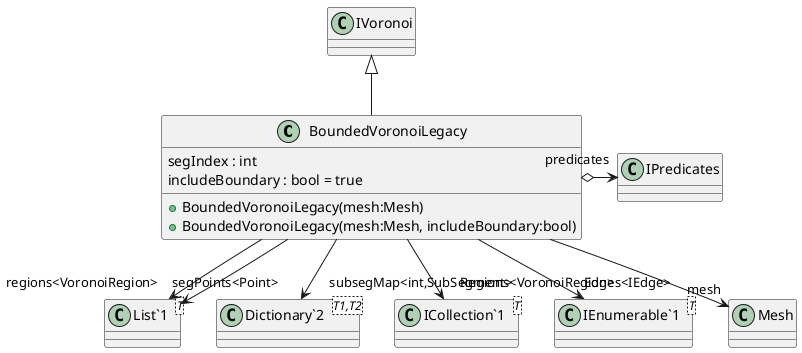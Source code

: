 @startuml
class BoundedVoronoiLegacy {
    segIndex : int
    includeBoundary : bool = true
    + BoundedVoronoiLegacy(mesh:Mesh)
    + BoundedVoronoiLegacy(mesh:Mesh, includeBoundary:bool)
}
class "List`1"<T> {
}
class "Dictionary`2"<T1,T2> {
}
class "ICollection`1"<T> {
}
class "IEnumerable`1"<T> {
}
IVoronoi <|-- BoundedVoronoiLegacy
BoundedVoronoiLegacy o-> "predicates" IPredicates
BoundedVoronoiLegacy --> "mesh" Mesh
BoundedVoronoiLegacy --> "regions<VoronoiRegion>" "List`1"
BoundedVoronoiLegacy --> "segPoints<Point>" "List`1"
BoundedVoronoiLegacy --> "subsegMap<int,SubSegment>" "Dictionary`2"
BoundedVoronoiLegacy --> "Regions<VoronoiRegion>" "ICollection`1"
BoundedVoronoiLegacy --> "Edges<IEdge>" "IEnumerable`1"
@enduml
